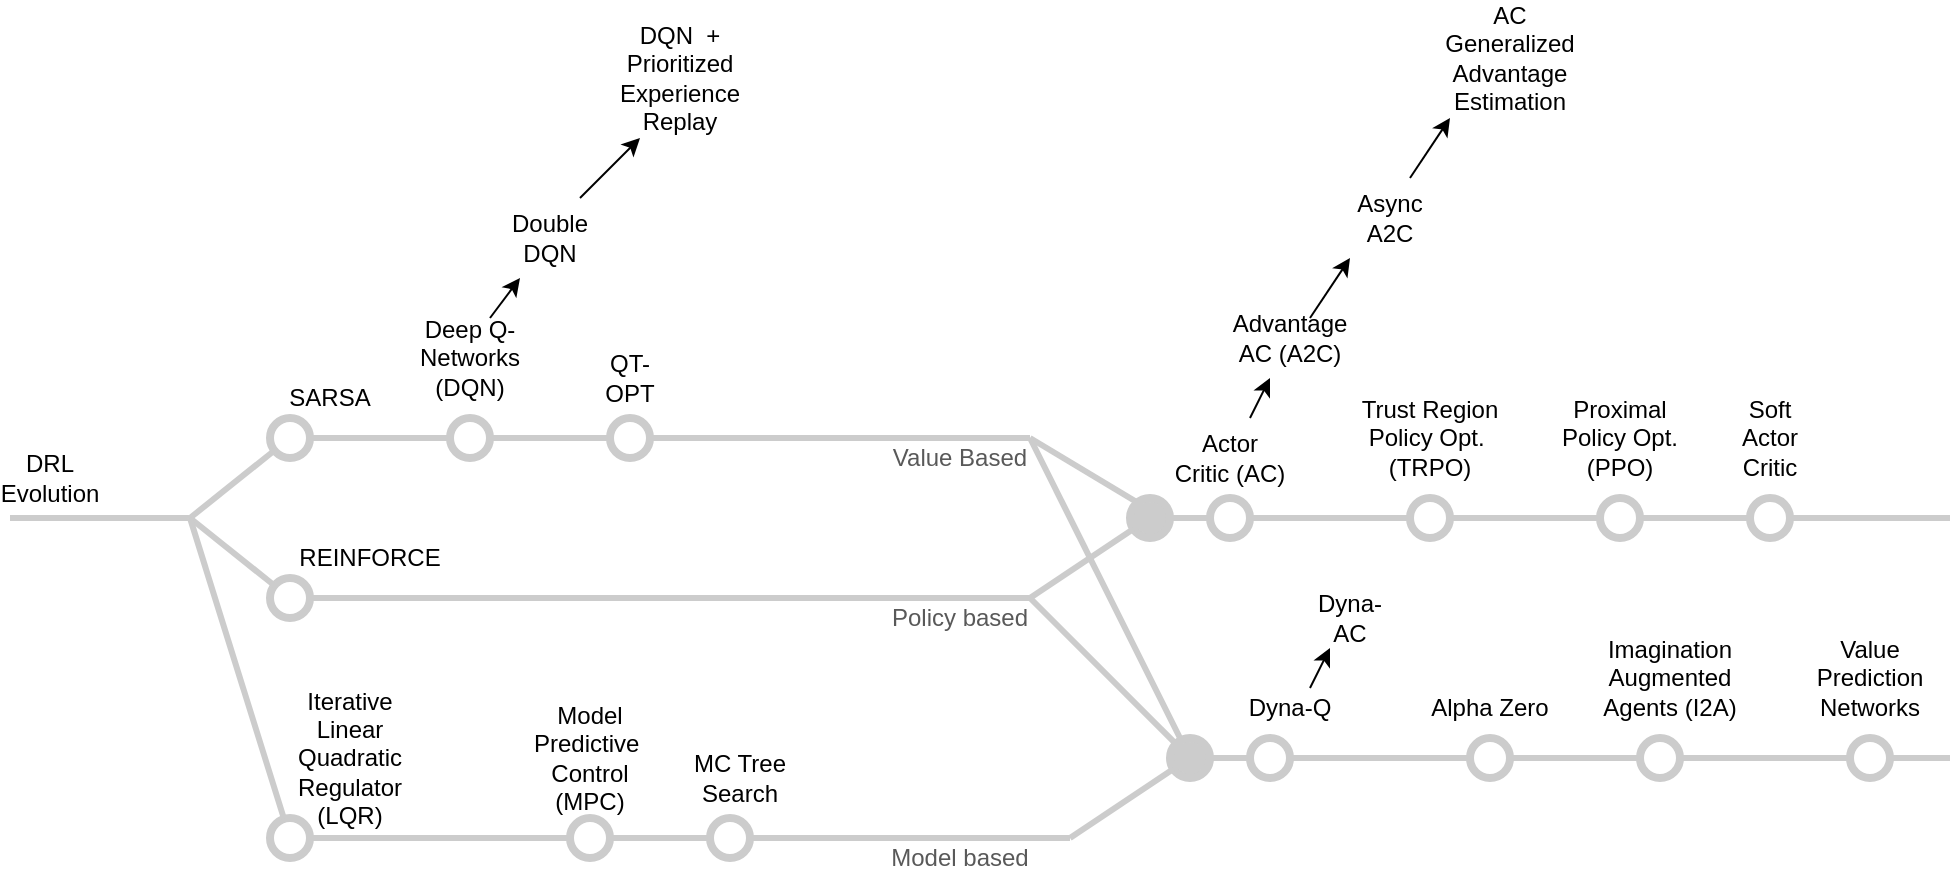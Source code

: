 <mxfile version="13.0.1" type="github" pages="2">
  <diagram id="f6YDRorcCoCOShzBDmNz" name="DRL-algorithms">
    <mxGraphModel dx="1053" dy="701" grid="1" gridSize="10" guides="1" tooltips="1" connect="1" arrows="1" fold="1" page="1" pageScale="1" pageWidth="1100" pageHeight="850" math="0" shadow="0">
      <root>
        <mxCell id="keFImo63B462XZ4PSRHO-0" />
        <mxCell id="keFImo63B462XZ4PSRHO-1" parent="keFImo63B462XZ4PSRHO-0" />
        <mxCell id="keFImo63B462XZ4PSRHO-4" value="" style="endArrow=none;html=1;strokeWidth=3;strokeColor=#CCCCCC;labelBackgroundColor=none;fontSize=16" parent="keFImo63B462XZ4PSRHO-1" source="Iopo-lMNRPYW-bU6Or77-19" edge="1">
          <mxGeometry relative="1" as="geometry">
            <mxPoint x="150" y="320" as="sourcePoint" />
            <mxPoint x="570" y="280" as="targetPoint" />
            <Array as="points">
              <mxPoint x="190" y="280" />
            </Array>
          </mxGeometry>
        </mxCell>
        <mxCell id="keFImo63B462XZ4PSRHO-5" value="" style="endArrow=none;html=1;strokeWidth=3;strokeColor=#CCCCCC;labelBackgroundColor=none;fontSize=16" parent="keFImo63B462XZ4PSRHO-1" source="Iopo-lMNRPYW-bU6Or77-14" edge="1">
          <mxGeometry relative="1" as="geometry">
            <mxPoint x="150" y="320" as="sourcePoint" />
            <mxPoint x="570" y="360" as="targetPoint" />
            <Array as="points">
              <mxPoint x="190" y="360" />
            </Array>
          </mxGeometry>
        </mxCell>
        <mxCell id="keFImo63B462XZ4PSRHO-7" value="SARSA" style="text;html=1;strokeColor=none;fillColor=none;align=center;verticalAlign=middle;whiteSpace=wrap;rounded=0;" parent="keFImo63B462XZ4PSRHO-1" vertex="1">
          <mxGeometry x="200" y="250" width="40" height="20" as="geometry" />
        </mxCell>
        <mxCell id="C4--QSFAImvwtVpB8lWb-9" style="rounded=0;orthogonalLoop=1;jettySize=auto;html=1;fontColor=#595959;" parent="keFImo63B462XZ4PSRHO-1" edge="1">
          <mxGeometry relative="1" as="geometry">
            <mxPoint x="300" y="220" as="sourcePoint" />
            <mxPoint x="315" y="200" as="targetPoint" />
          </mxGeometry>
        </mxCell>
        <mxCell id="keFImo63B462XZ4PSRHO-8" value="Deep Q-Networks&lt;br&gt;(DQN)" style="text;html=1;strokeColor=none;fillColor=none;align=center;verticalAlign=middle;whiteSpace=wrap;rounded=0;" parent="keFImo63B462XZ4PSRHO-1" vertex="1">
          <mxGeometry x="270" y="230" width="40" height="20" as="geometry" />
        </mxCell>
        <mxCell id="keFImo63B462XZ4PSRHO-9" value="Double&lt;br&gt;DQN" style="text;html=1;strokeColor=none;fillColor=none;align=center;verticalAlign=middle;whiteSpace=wrap;rounded=0;" parent="keFImo63B462XZ4PSRHO-1" vertex="1">
          <mxGeometry x="310" y="170" width="40" height="20" as="geometry" />
        </mxCell>
        <mxCell id="keFImo63B462XZ4PSRHO-10" value="DQN&amp;nbsp; + Prioritized Experience Replay" style="text;html=1;strokeColor=none;fillColor=none;align=center;verticalAlign=middle;whiteSpace=wrap;rounded=0;" parent="keFImo63B462XZ4PSRHO-1" vertex="1">
          <mxGeometry x="375" y="90" width="40" height="20" as="geometry" />
        </mxCell>
        <mxCell id="keFImo63B462XZ4PSRHO-11" value="QT-OPT" style="text;html=1;strokeColor=none;fillColor=none;align=center;verticalAlign=middle;whiteSpace=wrap;rounded=0;" parent="keFImo63B462XZ4PSRHO-1" vertex="1">
          <mxGeometry x="350" y="240" width="40" height="20" as="geometry" />
        </mxCell>
        <mxCell id="keFImo63B462XZ4PSRHO-13" value="Value Based&lt;br&gt;" style="text;html=1;strokeColor=none;fillColor=none;align=center;verticalAlign=middle;whiteSpace=wrap;rounded=0;fontColor=#595959;" parent="keFImo63B462XZ4PSRHO-1" vertex="1">
          <mxGeometry x="500" y="280" width="70" height="20" as="geometry" />
        </mxCell>
        <mxCell id="keFImo63B462XZ4PSRHO-14" value="Policy based" style="text;html=1;strokeColor=none;fillColor=none;align=center;verticalAlign=middle;whiteSpace=wrap;rounded=0;fontColor=#595959;" parent="keFImo63B462XZ4PSRHO-1" vertex="1">
          <mxGeometry x="480" y="360" width="110" height="20" as="geometry" />
        </mxCell>
        <mxCell id="keFImo63B462XZ4PSRHO-17" value="" style="endArrow=none;html=1;strokeWidth=3;strokeColor=#CCCCCC;labelBackgroundColor=none;fontSize=16" parent="keFImo63B462XZ4PSRHO-1" source="Iopo-lMNRPYW-bU6Or77-26" edge="1">
          <mxGeometry relative="1" as="geometry">
            <mxPoint x="150" y="320" as="sourcePoint" />
            <mxPoint x="590" y="480" as="targetPoint" />
            <Array as="points">
              <mxPoint x="190" y="480" />
            </Array>
          </mxGeometry>
        </mxCell>
        <mxCell id="keFImo63B462XZ4PSRHO-18" value="" style="endArrow=none;html=1;strokeWidth=3;strokeColor=#CCCCCC;labelBackgroundColor=none;fontSize=16" parent="keFImo63B462XZ4PSRHO-1" edge="1">
          <mxGeometry relative="1" as="geometry">
            <mxPoint x="60" y="320" as="sourcePoint" />
            <mxPoint x="150" y="320" as="targetPoint" />
            <Array as="points" />
          </mxGeometry>
        </mxCell>
        <mxCell id="keFImo63B462XZ4PSRHO-19" value="Model based" style="text;html=1;strokeColor=none;fillColor=none;align=center;verticalAlign=middle;whiteSpace=wrap;rounded=0;fontColor=#595959;" parent="keFImo63B462XZ4PSRHO-1" vertex="1">
          <mxGeometry x="480" y="480" width="110" height="20" as="geometry" />
        </mxCell>
        <mxCell id="keFImo63B462XZ4PSRHO-20" value="REINFORCE" style="text;html=1;strokeColor=none;fillColor=none;align=center;verticalAlign=middle;whiteSpace=wrap;rounded=0;" parent="keFImo63B462XZ4PSRHO-1" vertex="1">
          <mxGeometry x="220" y="330" width="40" height="20" as="geometry" />
        </mxCell>
        <mxCell id="keFImo63B462XZ4PSRHO-21" value="Iterative Linear Quadratic Regulator (LQR)" style="text;html=1;strokeColor=none;fillColor=none;align=center;verticalAlign=middle;whiteSpace=wrap;rounded=0;" parent="keFImo63B462XZ4PSRHO-1" vertex="1">
          <mxGeometry x="210" y="430" width="40" height="20" as="geometry" />
        </mxCell>
        <mxCell id="keFImo63B462XZ4PSRHO-24" value="Model Predictive&amp;nbsp; Control&lt;br&gt;(MPC)" style="text;html=1;strokeColor=none;fillColor=none;align=center;verticalAlign=middle;whiteSpace=wrap;rounded=0;" parent="keFImo63B462XZ4PSRHO-1" vertex="1">
          <mxGeometry x="330" y="430" width="40" height="20" as="geometry" />
        </mxCell>
        <mxCell id="keFImo63B462XZ4PSRHO-25" value="MC Tree Search" style="text;html=1;strokeColor=none;fillColor=none;align=center;verticalAlign=middle;whiteSpace=wrap;rounded=0;" parent="keFImo63B462XZ4PSRHO-1" vertex="1">
          <mxGeometry x="400" y="440" width="50" height="20" as="geometry" />
        </mxCell>
        <mxCell id="keFImo63B462XZ4PSRHO-26" value="" style="endArrow=none;html=1;strokeWidth=3;strokeColor=#CCCCCC;labelBackgroundColor=none;fontSize=16" parent="keFImo63B462XZ4PSRHO-1" source="Iopo-lMNRPYW-bU6Or77-20" edge="1">
          <mxGeometry relative="1" as="geometry">
            <mxPoint x="570" y="280" as="sourcePoint" />
            <mxPoint x="1030" y="320" as="targetPoint" />
            <Array as="points">
              <mxPoint x="630" y="320" />
            </Array>
          </mxGeometry>
        </mxCell>
        <mxCell id="C4--QSFAImvwtVpB8lWb-0" value="" style="endArrow=none;html=1;strokeWidth=3;strokeColor=#CCCCCC;labelBackgroundColor=none;fontSize=16" parent="keFImo63B462XZ4PSRHO-1" source="Iopo-lMNRPYW-bU6Or77-42" edge="1">
          <mxGeometry relative="1" as="geometry">
            <mxPoint x="570" y="360" as="sourcePoint" />
            <mxPoint x="630" y="320" as="targetPoint" />
            <Array as="points" />
          </mxGeometry>
        </mxCell>
        <mxCell id="C4--QSFAImvwtVpB8lWb-1" value="Actor&lt;br&gt;Critic (AC)" style="text;html=1;strokeColor=none;fillColor=none;align=center;verticalAlign=middle;whiteSpace=wrap;rounded=0;" parent="keFImo63B462XZ4PSRHO-1" vertex="1">
          <mxGeometry x="640" y="280" width="60" height="20" as="geometry" />
        </mxCell>
        <mxCell id="C4--QSFAImvwtVpB8lWb-2" value="Async A2C" style="text;html=1;strokeColor=none;fillColor=none;align=center;verticalAlign=middle;whiteSpace=wrap;rounded=0;" parent="keFImo63B462XZ4PSRHO-1" vertex="1">
          <mxGeometry x="730" y="160" width="40" height="20" as="geometry" />
        </mxCell>
        <mxCell id="C4--QSFAImvwtVpB8lWb-3" value="Trust Region Policy Opt.&amp;nbsp;&lt;br&gt;(TRPO)" style="text;html=1;strokeColor=none;fillColor=none;align=center;verticalAlign=middle;whiteSpace=wrap;rounded=0;" parent="keFImo63B462XZ4PSRHO-1" vertex="1">
          <mxGeometry x="730" y="270" width="80" height="20" as="geometry" />
        </mxCell>
        <mxCell id="C4--QSFAImvwtVpB8lWb-4" value="Proximal Policy Opt.&lt;br&gt;(PPO)" style="text;html=1;strokeColor=none;fillColor=none;align=center;verticalAlign=middle;whiteSpace=wrap;rounded=0;" parent="keFImo63B462XZ4PSRHO-1" vertex="1">
          <mxGeometry x="830" y="270" width="70" height="20" as="geometry" />
        </mxCell>
        <mxCell id="C4--QSFAImvwtVpB8lWb-5" value="Soft Actor Critic" style="text;html=1;strokeColor=none;fillColor=none;align=center;verticalAlign=middle;whiteSpace=wrap;rounded=0;" parent="keFImo63B462XZ4PSRHO-1" vertex="1">
          <mxGeometry x="920" y="270" width="40" height="20" as="geometry" />
        </mxCell>
        <mxCell id="C4--QSFAImvwtVpB8lWb-6" value="Advantage AC (A2C)" style="text;html=1;strokeColor=none;fillColor=none;align=center;verticalAlign=middle;whiteSpace=wrap;rounded=0;" parent="keFImo63B462XZ4PSRHO-1" vertex="1">
          <mxGeometry x="680" y="220" width="40" height="20" as="geometry" />
        </mxCell>
        <mxCell id="C4--QSFAImvwtVpB8lWb-8" value="" style="endArrow=classic;html=1;fontColor=#595959;" parent="keFImo63B462XZ4PSRHO-1" edge="1">
          <mxGeometry width="50" height="50" relative="1" as="geometry">
            <mxPoint x="680" y="270" as="sourcePoint" />
            <mxPoint x="690" y="250" as="targetPoint" />
          </mxGeometry>
        </mxCell>
        <mxCell id="C4--QSFAImvwtVpB8lWb-10" style="rounded=0;orthogonalLoop=1;jettySize=auto;html=1;fontColor=#595959;" parent="keFImo63B462XZ4PSRHO-1" edge="1">
          <mxGeometry relative="1" as="geometry">
            <mxPoint x="345" y="160" as="sourcePoint" />
            <mxPoint x="375" y="130" as="targetPoint" />
          </mxGeometry>
        </mxCell>
        <mxCell id="C4--QSFAImvwtVpB8lWb-11" value="" style="endArrow=classic;html=1;fontColor=#595959;" parent="keFImo63B462XZ4PSRHO-1" edge="1">
          <mxGeometry width="50" height="50" relative="1" as="geometry">
            <mxPoint x="710" y="220" as="sourcePoint" />
            <mxPoint x="730" y="190" as="targetPoint" />
          </mxGeometry>
        </mxCell>
        <mxCell id="C4--QSFAImvwtVpB8lWb-12" value="AC Generalized Advantage Estimation" style="text;html=1;strokeColor=none;fillColor=none;align=center;verticalAlign=middle;whiteSpace=wrap;rounded=0;" parent="keFImo63B462XZ4PSRHO-1" vertex="1">
          <mxGeometry x="790" y="80" width="40" height="20" as="geometry" />
        </mxCell>
        <mxCell id="C4--QSFAImvwtVpB8lWb-13" value="" style="endArrow=classic;html=1;fontColor=#595959;" parent="keFImo63B462XZ4PSRHO-1" edge="1">
          <mxGeometry width="50" height="50" relative="1" as="geometry">
            <mxPoint x="760" y="150" as="sourcePoint" />
            <mxPoint x="780" y="120" as="targetPoint" />
          </mxGeometry>
        </mxCell>
        <mxCell id="C4--QSFAImvwtVpB8lWb-16" style="edgeStyle=none;rounded=0;orthogonalLoop=1;jettySize=auto;html=1;exitX=0.25;exitY=0;exitDx=0;exitDy=0;fontColor=#595959;" parent="keFImo63B462XZ4PSRHO-1" source="keFImo63B462XZ4PSRHO-21" target="keFImo63B462XZ4PSRHO-21" edge="1">
          <mxGeometry relative="1" as="geometry" />
        </mxCell>
        <mxCell id="Iopo-lMNRPYW-bU6Or77-0" value="DRL Evolution" style="text;html=1;strokeColor=none;fillColor=none;align=center;verticalAlign=middle;whiteSpace=wrap;rounded=0;" parent="keFImo63B462XZ4PSRHO-1" vertex="1">
          <mxGeometry x="60" y="290" width="40" height="20" as="geometry" />
        </mxCell>
        <mxCell id="Iopo-lMNRPYW-bU6Or77-1" value="" style="endArrow=none;html=1;strokeWidth=3;strokeColor=#CCCCCC;labelBackgroundColor=none;fontSize=16;" parent="keFImo63B462XZ4PSRHO-1" source="Iopo-lMNRPYW-bU6Or77-36" edge="1">
          <mxGeometry relative="1" as="geometry">
            <mxPoint x="650" y="440" as="sourcePoint" />
            <mxPoint x="1030" y="440" as="targetPoint" />
            <Array as="points">
              <mxPoint x="640" y="440" />
            </Array>
          </mxGeometry>
        </mxCell>
        <mxCell id="Iopo-lMNRPYW-bU6Or77-2" value="" style="endArrow=none;html=1;strokeWidth=3;strokeColor=#CCCCCC;labelBackgroundColor=none;fontSize=16" parent="keFImo63B462XZ4PSRHO-1" source="Iopo-lMNRPYW-bU6Or77-39" edge="1">
          <mxGeometry relative="1" as="geometry">
            <mxPoint x="590" y="480" as="sourcePoint" />
            <mxPoint x="650" y="440" as="targetPoint" />
            <Array as="points" />
          </mxGeometry>
        </mxCell>
        <mxCell id="Iopo-lMNRPYW-bU6Or77-3" value="Dyna-Q" style="text;html=1;strokeColor=none;fillColor=none;align=center;verticalAlign=middle;whiteSpace=wrap;rounded=0;" parent="keFImo63B462XZ4PSRHO-1" vertex="1">
          <mxGeometry x="670" y="405" width="60" height="20" as="geometry" />
        </mxCell>
        <mxCell id="Iopo-lMNRPYW-bU6Or77-4" value="Dyna-AC" style="text;html=1;strokeColor=none;fillColor=none;align=center;verticalAlign=middle;whiteSpace=wrap;rounded=0;" parent="keFImo63B462XZ4PSRHO-1" vertex="1">
          <mxGeometry x="710" y="360" width="40" height="20" as="geometry" />
        </mxCell>
        <mxCell id="Iopo-lMNRPYW-bU6Or77-5" value="" style="endArrow=classic;html=1;fontColor=#595959;" parent="keFImo63B462XZ4PSRHO-1" edge="1">
          <mxGeometry width="50" height="50" relative="1" as="geometry">
            <mxPoint x="710" y="405" as="sourcePoint" />
            <mxPoint x="720" y="385" as="targetPoint" />
          </mxGeometry>
        </mxCell>
        <mxCell id="Iopo-lMNRPYW-bU6Or77-6" value="Alpha Zero" style="text;html=1;strokeColor=none;fillColor=none;align=center;verticalAlign=middle;whiteSpace=wrap;rounded=0;" parent="keFImo63B462XZ4PSRHO-1" vertex="1">
          <mxGeometry x="760" y="405" width="80" height="20" as="geometry" />
        </mxCell>
        <mxCell id="Iopo-lMNRPYW-bU6Or77-7" value="Imagination&lt;br&gt;Augmented&lt;br&gt;Agents (I2A)" style="text;html=1;strokeColor=none;fillColor=none;align=center;verticalAlign=middle;whiteSpace=wrap;rounded=0;" parent="keFImo63B462XZ4PSRHO-1" vertex="1">
          <mxGeometry x="850" y="390" width="80" height="20" as="geometry" />
        </mxCell>
        <mxCell id="Iopo-lMNRPYW-bU6Or77-8" value="Value Prediction Networks" style="text;html=1;strokeColor=none;fillColor=none;align=center;verticalAlign=middle;whiteSpace=wrap;rounded=0;" parent="keFImo63B462XZ4PSRHO-1" vertex="1">
          <mxGeometry x="950" y="390" width="80" height="20" as="geometry" />
        </mxCell>
        <mxCell id="Iopo-lMNRPYW-bU6Or77-9" value="" style="ellipse;whiteSpace=wrap;html=1;aspect=fixed;fontColor=#595959;strokeColor=#CCCCCC;strokeWidth=4;" parent="keFImo63B462XZ4PSRHO-1" vertex="1">
          <mxGeometry x="190" y="270" width="20" height="20" as="geometry" />
        </mxCell>
        <mxCell id="Iopo-lMNRPYW-bU6Or77-10" value="" style="endArrow=none;html=1;strokeWidth=3;strokeColor=#CCCCCC;labelBackgroundColor=none;fontSize=16;" parent="keFImo63B462XZ4PSRHO-1" target="Iopo-lMNRPYW-bU6Or77-9" edge="1">
          <mxGeometry relative="1" as="geometry">
            <mxPoint x="150" y="320" as="sourcePoint" />
            <mxPoint x="211" y="285" as="targetPoint" />
            <Array as="points" />
          </mxGeometry>
        </mxCell>
        <mxCell id="Iopo-lMNRPYW-bU6Or77-14" value="" style="ellipse;whiteSpace=wrap;html=1;aspect=fixed;fontColor=#595959;strokeColor=#CCCCCC;strokeWidth=4;" parent="keFImo63B462XZ4PSRHO-1" vertex="1">
          <mxGeometry x="190" y="350" width="20" height="20" as="geometry" />
        </mxCell>
        <mxCell id="Iopo-lMNRPYW-bU6Or77-15" value="" style="endArrow=none;html=1;strokeWidth=3;strokeColor=#CCCCCC;labelBackgroundColor=none;fontSize=16" parent="keFImo63B462XZ4PSRHO-1" target="Iopo-lMNRPYW-bU6Or77-14" edge="1">
          <mxGeometry relative="1" as="geometry">
            <mxPoint x="150" y="320" as="sourcePoint" />
            <mxPoint x="570" y="360" as="targetPoint" />
            <Array as="points" />
          </mxGeometry>
        </mxCell>
        <mxCell id="Iopo-lMNRPYW-bU6Or77-13" value="" style="ellipse;whiteSpace=wrap;html=1;aspect=fixed;fontColor=#595959;strokeColor=#CCCCCC;strokeWidth=4;" parent="keFImo63B462XZ4PSRHO-1" vertex="1">
          <mxGeometry x="280" y="270" width="20" height="20" as="geometry" />
        </mxCell>
        <mxCell id="Iopo-lMNRPYW-bU6Or77-16" value="" style="endArrow=none;html=1;strokeWidth=3;strokeColor=#CCCCCC;labelBackgroundColor=none;fontSize=16" parent="keFImo63B462XZ4PSRHO-1" source="Iopo-lMNRPYW-bU6Or77-9" target="Iopo-lMNRPYW-bU6Or77-13" edge="1">
          <mxGeometry relative="1" as="geometry">
            <mxPoint x="190" y="280" as="sourcePoint" />
            <mxPoint x="570" y="280" as="targetPoint" />
            <Array as="points" />
          </mxGeometry>
        </mxCell>
        <mxCell id="Iopo-lMNRPYW-bU6Or77-21" value="" style="endArrow=none;html=1;strokeWidth=3;strokeColor=#CCCCCC;labelBackgroundColor=none;fontSize=16" parent="keFImo63B462XZ4PSRHO-1" edge="1">
          <mxGeometry relative="1" as="geometry">
            <mxPoint x="570" y="280" as="sourcePoint" />
            <mxPoint x="630" y="316" as="targetPoint" />
            <Array as="points" />
          </mxGeometry>
        </mxCell>
        <mxCell id="Iopo-lMNRPYW-bU6Or77-19" value="" style="ellipse;whiteSpace=wrap;html=1;aspect=fixed;fontColor=#595959;strokeColor=#CCCCCC;strokeWidth=4;" parent="keFImo63B462XZ4PSRHO-1" vertex="1">
          <mxGeometry x="360" y="270" width="20" height="20" as="geometry" />
        </mxCell>
        <mxCell id="Iopo-lMNRPYW-bU6Or77-22" value="" style="endArrow=none;html=1;strokeWidth=3;strokeColor=#CCCCCC;labelBackgroundColor=none;fontSize=16" parent="keFImo63B462XZ4PSRHO-1" source="Iopo-lMNRPYW-bU6Or77-13" target="Iopo-lMNRPYW-bU6Or77-19" edge="1">
          <mxGeometry relative="1" as="geometry">
            <mxPoint x="280" y="280" as="sourcePoint" />
            <mxPoint x="570" y="280" as="targetPoint" />
            <Array as="points" />
          </mxGeometry>
        </mxCell>
        <mxCell id="Iopo-lMNRPYW-bU6Or77-18" value="" style="ellipse;whiteSpace=wrap;html=1;aspect=fixed;fontColor=#595959;strokeColor=#CCCCCC;strokeWidth=4;" parent="keFImo63B462XZ4PSRHO-1" vertex="1">
          <mxGeometry x="190" y="470" width="20" height="20" as="geometry" />
        </mxCell>
        <mxCell id="Iopo-lMNRPYW-bU6Or77-23" value="" style="endArrow=none;html=1;strokeWidth=3;strokeColor=#CCCCCC;labelBackgroundColor=none;fontSize=16" parent="keFImo63B462XZ4PSRHO-1" target="Iopo-lMNRPYW-bU6Or77-18" edge="1">
          <mxGeometry relative="1" as="geometry">
            <mxPoint x="150" y="320" as="sourcePoint" />
            <mxPoint x="590" y="480" as="targetPoint" />
            <Array as="points" />
          </mxGeometry>
        </mxCell>
        <mxCell id="Iopo-lMNRPYW-bU6Or77-24" value="" style="ellipse;whiteSpace=wrap;html=1;aspect=fixed;fontColor=#595959;strokeColor=#CCCCCC;strokeWidth=4;" parent="keFImo63B462XZ4PSRHO-1" vertex="1">
          <mxGeometry x="340" y="470" width="20" height="20" as="geometry" />
        </mxCell>
        <mxCell id="Iopo-lMNRPYW-bU6Or77-25" value="" style="endArrow=none;html=1;strokeWidth=3;strokeColor=#CCCCCC;labelBackgroundColor=none;fontSize=16" parent="keFImo63B462XZ4PSRHO-1" source="Iopo-lMNRPYW-bU6Or77-18" target="Iopo-lMNRPYW-bU6Or77-24" edge="1">
          <mxGeometry relative="1" as="geometry">
            <mxPoint x="190" y="480" as="sourcePoint" />
            <mxPoint x="590" y="480" as="targetPoint" />
            <Array as="points" />
          </mxGeometry>
        </mxCell>
        <mxCell id="Iopo-lMNRPYW-bU6Or77-26" value="" style="ellipse;whiteSpace=wrap;html=1;aspect=fixed;fontColor=#595959;strokeColor=#CCCCCC;strokeWidth=4;" parent="keFImo63B462XZ4PSRHO-1" vertex="1">
          <mxGeometry x="410" y="470" width="20" height="20" as="geometry" />
        </mxCell>
        <mxCell id="Iopo-lMNRPYW-bU6Or77-27" value="" style="endArrow=none;html=1;strokeWidth=3;strokeColor=#CCCCCC;labelBackgroundColor=none;fontSize=16" parent="keFImo63B462XZ4PSRHO-1" source="Iopo-lMNRPYW-bU6Or77-24" target="Iopo-lMNRPYW-bU6Or77-26" edge="1">
          <mxGeometry relative="1" as="geometry">
            <mxPoint x="340" y="480" as="sourcePoint" />
            <mxPoint x="590" y="480" as="targetPoint" />
            <Array as="points" />
          </mxGeometry>
        </mxCell>
        <mxCell id="Iopo-lMNRPYW-bU6Or77-28" value="" style="ellipse;whiteSpace=wrap;html=1;aspect=fixed;fontColor=#595959;strokeColor=#CCCCCC;strokeWidth=4;" parent="keFImo63B462XZ4PSRHO-1" vertex="1">
          <mxGeometry x="680" y="430" width="20" height="20" as="geometry" />
        </mxCell>
        <mxCell id="Iopo-lMNRPYW-bU6Or77-29" value="" style="ellipse;whiteSpace=wrap;html=1;aspect=fixed;fontColor=#595959;strokeColor=#CCCCCC;strokeWidth=4;" parent="keFImo63B462XZ4PSRHO-1" vertex="1">
          <mxGeometry x="760" y="310" width="20" height="20" as="geometry" />
        </mxCell>
        <mxCell id="Iopo-lMNRPYW-bU6Or77-30" value="" style="endArrow=none;html=1;strokeWidth=3;strokeColor=#CCCCCC;labelBackgroundColor=none;fontSize=16" parent="keFImo63B462XZ4PSRHO-1" source="Iopo-lMNRPYW-bU6Or77-20" target="Iopo-lMNRPYW-bU6Or77-29" edge="1">
          <mxGeometry relative="1" as="geometry">
            <mxPoint x="630" y="320" as="sourcePoint" />
            <mxPoint x="1030" y="320" as="targetPoint" />
            <Array as="points" />
          </mxGeometry>
        </mxCell>
        <mxCell id="Iopo-lMNRPYW-bU6Or77-31" value="" style="ellipse;whiteSpace=wrap;html=1;aspect=fixed;fontColor=#595959;strokeColor=#CCCCCC;strokeWidth=4;" parent="keFImo63B462XZ4PSRHO-1" vertex="1">
          <mxGeometry x="930" y="310" width="20" height="20" as="geometry" />
        </mxCell>
        <mxCell id="Iopo-lMNRPYW-bU6Or77-32" value="" style="endArrow=none;html=1;strokeWidth=3;strokeColor=#CCCCCC;labelBackgroundColor=none;fontSize=16" parent="keFImo63B462XZ4PSRHO-1" source="Iopo-lMNRPYW-bU6Or77-17" target="Iopo-lMNRPYW-bU6Or77-31" edge="1">
          <mxGeometry relative="1" as="geometry">
            <mxPoint x="760" y="320" as="sourcePoint" />
            <mxPoint x="1030" y="320" as="targetPoint" />
            <Array as="points" />
          </mxGeometry>
        </mxCell>
        <mxCell id="Iopo-lMNRPYW-bU6Or77-17" value="" style="ellipse;whiteSpace=wrap;html=1;aspect=fixed;fontColor=#595959;strokeColor=#CCCCCC;strokeWidth=4;" parent="keFImo63B462XZ4PSRHO-1" vertex="1">
          <mxGeometry x="855" y="310" width="20" height="20" as="geometry" />
        </mxCell>
        <mxCell id="Iopo-lMNRPYW-bU6Or77-33" value="" style="endArrow=none;html=1;strokeWidth=3;strokeColor=#CCCCCC;labelBackgroundColor=none;fontSize=16" parent="keFImo63B462XZ4PSRHO-1" source="Iopo-lMNRPYW-bU6Or77-29" target="Iopo-lMNRPYW-bU6Or77-17" edge="1">
          <mxGeometry relative="1" as="geometry">
            <mxPoint x="780" y="320" as="sourcePoint" />
            <mxPoint x="930" y="320" as="targetPoint" />
            <Array as="points" />
          </mxGeometry>
        </mxCell>
        <mxCell id="Iopo-lMNRPYW-bU6Or77-34" value="" style="ellipse;whiteSpace=wrap;html=1;aspect=fixed;fontColor=#595959;strokeColor=#CCCCCC;strokeWidth=4;" parent="keFImo63B462XZ4PSRHO-1" vertex="1">
          <mxGeometry x="790" y="430" width="20" height="20" as="geometry" />
        </mxCell>
        <mxCell id="Iopo-lMNRPYW-bU6Or77-36" value="" style="ellipse;whiteSpace=wrap;html=1;aspect=fixed;fontColor=#595959;strokeColor=#CCCCCC;strokeWidth=4;" parent="keFImo63B462XZ4PSRHO-1" vertex="1">
          <mxGeometry x="875" y="430" width="20" height="20" as="geometry" />
        </mxCell>
        <mxCell id="Iopo-lMNRPYW-bU6Or77-37" value="" style="endArrow=none;html=1;strokeWidth=3;strokeColor=#CCCCCC;labelBackgroundColor=none;fontSize=16;entryX=1;entryY=0;entryDx=0;entryDy=0;" parent="keFImo63B462XZ4PSRHO-1" target="keFImo63B462XZ4PSRHO-13" edge="1">
          <mxGeometry relative="1" as="geometry">
            <mxPoint x="650" y="440" as="sourcePoint" />
            <mxPoint x="1030" y="440" as="targetPoint" />
            <Array as="points" />
          </mxGeometry>
        </mxCell>
        <mxCell id="Iopo-lMNRPYW-bU6Or77-38" value="" style="ellipse;whiteSpace=wrap;html=1;aspect=fixed;fontColor=#595959;strokeColor=#CCCCCC;strokeWidth=4;" parent="keFImo63B462XZ4PSRHO-1" vertex="1">
          <mxGeometry x="980" y="430" width="20" height="20" as="geometry" />
        </mxCell>
        <mxCell id="Iopo-lMNRPYW-bU6Or77-39" value="" style="ellipse;whiteSpace=wrap;html=1;aspect=fixed;fontColor=#595959;strokeColor=#CCCCCC;strokeWidth=4;fillColor=#CCCCCC;" parent="keFImo63B462XZ4PSRHO-1" vertex="1">
          <mxGeometry x="640" y="430" width="20" height="20" as="geometry" />
        </mxCell>
        <mxCell id="Iopo-lMNRPYW-bU6Or77-40" value="" style="endArrow=none;html=1;strokeWidth=3;strokeColor=#CCCCCC;labelBackgroundColor=none;fontSize=16" parent="keFImo63B462XZ4PSRHO-1" target="Iopo-lMNRPYW-bU6Or77-39" edge="1">
          <mxGeometry relative="1" as="geometry">
            <mxPoint x="590" y="480" as="sourcePoint" />
            <mxPoint x="650" y="440" as="targetPoint" />
            <Array as="points" />
          </mxGeometry>
        </mxCell>
        <mxCell id="Iopo-lMNRPYW-bU6Or77-20" value="" style="ellipse;whiteSpace=wrap;html=1;aspect=fixed;fontColor=#595959;strokeColor=#CCCCCC;strokeWidth=4;" parent="keFImo63B462XZ4PSRHO-1" vertex="1">
          <mxGeometry x="660" y="310" width="20" height="20" as="geometry" />
        </mxCell>
        <mxCell id="Iopo-lMNRPYW-bU6Or77-42" value="" style="ellipse;whiteSpace=wrap;html=1;aspect=fixed;fontColor=#595959;strokeColor=#CCCCCC;strokeWidth=4;fillColor=#CCCCCC;" parent="keFImo63B462XZ4PSRHO-1" vertex="1">
          <mxGeometry x="620" y="310" width="20" height="20" as="geometry" />
        </mxCell>
        <mxCell id="Iopo-lMNRPYW-bU6Or77-43" value="" style="endArrow=none;html=1;strokeWidth=3;strokeColor=#CCCCCC;labelBackgroundColor=none;fontSize=16" parent="keFImo63B462XZ4PSRHO-1" target="Iopo-lMNRPYW-bU6Or77-42" edge="1">
          <mxGeometry relative="1" as="geometry">
            <mxPoint x="570" y="360" as="sourcePoint" />
            <mxPoint x="630" y="320" as="targetPoint" />
            <Array as="points" />
          </mxGeometry>
        </mxCell>
        <mxCell id="Iopo-lMNRPYW-bU6Or77-44" value="" style="endArrow=none;html=1;strokeWidth=3;strokeColor=#CCCCCC;labelBackgroundColor=none;fontSize=16;exitX=0;exitY=0;exitDx=0;exitDy=0;" parent="keFImo63B462XZ4PSRHO-1" source="Iopo-lMNRPYW-bU6Or77-39" edge="1">
          <mxGeometry relative="1" as="geometry">
            <mxPoint x="640" y="440" as="sourcePoint" />
            <mxPoint x="570" y="360" as="targetPoint" />
            <Array as="points" />
          </mxGeometry>
        </mxCell>
      </root>
    </mxGraphModel>
  </diagram>
  <diagram id="BYep8m-cIbj7f0HKQsaV" name="MDP Problem Types">
    <mxGraphModel dx="1053" dy="701" grid="1" gridSize="10" guides="1" tooltips="1" connect="1" arrows="1" fold="1" page="1" pageScale="1" pageWidth="1100" pageHeight="850" math="1" shadow="0">
      <root>
        <mxCell id="1Aak9sEa_BhuOLAaGC4q-0" />
        <mxCell id="1Aak9sEa_BhuOLAaGC4q-1" parent="1Aak9sEa_BhuOLAaGC4q-0" />
        <mxCell id="f31aOLkcJOmK3PJ6uz7f-0" value="" style="rounded=0;whiteSpace=wrap;html=1;fillColor=none;align=center;dashed=1;" vertex="1" parent="1Aak9sEa_BhuOLAaGC4q-1">
          <mxGeometry x="700" y="90" width="570" height="290" as="geometry" />
        </mxCell>
        <mxCell id="1Aak9sEa_BhuOLAaGC4q-6" style="edgeStyle=orthogonalEdgeStyle;rounded=0;orthogonalLoop=1;jettySize=auto;html=1;entryX=0;entryY=0.5;entryDx=0;entryDy=0;" edge="1" parent="1Aak9sEa_BhuOLAaGC4q-1" target="1Aak9sEa_BhuOLAaGC4q-3">
          <mxGeometry relative="1" as="geometry">
            <mxPoint x="200" y="160" as="sourcePoint" />
          </mxGeometry>
        </mxCell>
        <mxCell id="1Aak9sEa_BhuOLAaGC4q-9" value="&lt;div style=&quot;font-family: &amp;#34;verdana&amp;#34; , &amp;#34;menlo&amp;#34; , &amp;#34;monaco&amp;#34; , &amp;#34;courier new&amp;#34; , monospace ; line-height: 17px&quot;&gt;&lt;span&gt;\( \mathcal M = &amp;lt;\mathcal S, \mathcal P, \mathcal R, \mathcal A, \gamma&amp;gt; \)&lt;/span&gt;&lt;/div&gt;" style="edgeLabel;html=1;align=center;verticalAlign=middle;resizable=0;points=[];" vertex="1" connectable="0" parent="1Aak9sEa_BhuOLAaGC4q-6">
          <mxGeometry x="0.643" y="1" relative="1" as="geometry">
            <mxPoint x="-51" y="-19" as="offset" />
          </mxGeometry>
        </mxCell>
        <mxCell id="1Aak9sEa_BhuOLAaGC4q-7" style="edgeStyle=orthogonalEdgeStyle;rounded=0;orthogonalLoop=1;jettySize=auto;html=1;entryX=0;entryY=0.5;entryDx=0;entryDy=0;" edge="1" parent="1Aak9sEa_BhuOLAaGC4q-1" source="1Aak9sEa_BhuOLAaGC4q-2" target="1Aak9sEa_BhuOLAaGC4q-4">
          <mxGeometry relative="1" as="geometry" />
        </mxCell>
        <mxCell id="1Aak9sEa_BhuOLAaGC4q-8" style="edgeStyle=orthogonalEdgeStyle;rounded=0;orthogonalLoop=1;jettySize=auto;html=1;entryX=0;entryY=0.5;entryDx=0;entryDy=0;" edge="1" parent="1Aak9sEa_BhuOLAaGC4q-1" target="1Aak9sEa_BhuOLAaGC4q-5">
          <mxGeometry relative="1" as="geometry">
            <mxPoint x="200" y="400" as="sourcePoint" />
          </mxGeometry>
        </mxCell>
        <mxCell id="1Aak9sEa_BhuOLAaGC4q-2" value="MDP&lt;br&gt;$$\mathcal M$$" style="rounded=0;whiteSpace=wrap;html=1;fillColor=#FFF4C3;" vertex="1" parent="1Aak9sEa_BhuOLAaGC4q-1">
          <mxGeometry x="120" y="120" width="80" height="640" as="geometry" />
        </mxCell>
        <mxCell id="1Aak9sEa_BhuOLAaGC4q-17" style="edgeStyle=orthogonalEdgeStyle;rounded=0;orthogonalLoop=1;jettySize=auto;html=1;" edge="1" parent="1Aak9sEa_BhuOLAaGC4q-1" source="1Aak9sEa_BhuOLAaGC4q-3">
          <mxGeometry relative="1" as="geometry">
            <mxPoint x="600" y="160" as="targetPoint" />
          </mxGeometry>
        </mxCell>
        <mxCell id="1Aak9sEa_BhuOLAaGC4q-3" value="PLANNING&lt;br&gt;VIA &lt;br&gt;DYNAMIC PROGRAMMING" style="rounded=0;whiteSpace=wrap;html=1;fillColor=#FFF4C3;" vertex="1" parent="1Aak9sEa_BhuOLAaGC4q-1">
          <mxGeometry x="360" y="120" width="160" height="80" as="geometry" />
        </mxCell>
        <mxCell id="1Aak9sEa_BhuOLAaGC4q-34" style="edgeStyle=orthogonalEdgeStyle;rounded=0;orthogonalLoop=1;jettySize=auto;html=1;" edge="1" parent="1Aak9sEa_BhuOLAaGC4q-1" source="1Aak9sEa_BhuOLAaGC4q-4">
          <mxGeometry relative="1" as="geometry">
            <mxPoint x="600" y="590" as="targetPoint" />
          </mxGeometry>
        </mxCell>
        <mxCell id="1Aak9sEa_BhuOLAaGC4q-4" value="MODEL-FREE&lt;br&gt;PREDICTION" style="rounded=0;whiteSpace=wrap;html=1;fillColor=#dae8fc;strokeColor=#6c8ebf;" vertex="1" parent="1Aak9sEa_BhuOLAaGC4q-1">
          <mxGeometry x="360" y="550" width="160" height="80" as="geometry" />
        </mxCell>
        <mxCell id="1Aak9sEa_BhuOLAaGC4q-5" value="MODEL-FREE&lt;br&gt;CONTROL" style="rounded=0;whiteSpace=wrap;html=1;fillColor=#FFF4C3;" vertex="1" parent="1Aak9sEa_BhuOLAaGC4q-1">
          <mxGeometry x="360" y="670" width="160" height="80" as="geometry" />
        </mxCell>
        <mxCell id="1Aak9sEa_BhuOLAaGC4q-15" value="&lt;div style=&quot;font-family: &amp;#34;verdana&amp;#34; , &amp;#34;menlo&amp;#34; , &amp;#34;monaco&amp;#34; , &amp;#34;courier new&amp;#34; , monospace ; line-height: 17px&quot;&gt;&lt;span&gt;\( \mathcal M = &amp;lt;\mathcal S, \mathcal A, \gamma&amp;gt; \)&lt;/span&gt;&lt;/div&gt;" style="edgeLabel;html=1;align=center;verticalAlign=middle;resizable=0;points=[];" vertex="1" connectable="0" parent="1Aak9sEa_BhuOLAaGC4q-1">
          <mxGeometry x="330" y="590" as="geometry">
            <mxPoint x="-51" y="-19" as="offset" />
          </mxGeometry>
        </mxCell>
        <mxCell id="1Aak9sEa_BhuOLAaGC4q-16" value="&lt;div style=&quot;font-family: &amp;#34;verdana&amp;#34; , &amp;#34;menlo&amp;#34; , &amp;#34;monaco&amp;#34; , &amp;#34;courier new&amp;#34; , monospace ; line-height: 17px&quot;&gt;&lt;span&gt;\( \mathcal M = &amp;lt;\mathcal S, \mathcal A, \gamma&amp;gt; \)&lt;/span&gt;&lt;/div&gt;" style="edgeLabel;html=1;align=center;verticalAlign=middle;resizable=0;points=[];" vertex="1" connectable="0" parent="1Aak9sEa_BhuOLAaGC4q-1">
          <mxGeometry x="330" y="710" as="geometry">
            <mxPoint x="-51" y="-19" as="offset" />
          </mxGeometry>
        </mxCell>
        <mxCell id="1Aak9sEa_BhuOLAaGC4q-27" value="&lt;meta charset=&quot;utf-8&quot;&gt;&lt;span style=&quot;font-family: Helvetica; font-size: 12px; font-style: normal; font-variant-ligatures: normal; font-variant-caps: normal; font-weight: 400; letter-spacing: normal; orphans: 2; text-indent: 0px; text-transform: none; widows: 2; word-spacing: 0px; -webkit-text-stroke-width: 0px; text-decoration-style: initial; text-decoration-color: initial; float: none; display: inline !important;&quot;&gt;\( q_\pi(s,a) = \mathcal&amp;nbsp;R_s^a + \gamma&amp;nbsp;\sum_{s^\prime&amp;nbsp;\in&amp;nbsp;\mathcal&amp;nbsp;S} \mathcal{P}^a_{ss^\prime} \sum_{a^\prime&amp;nbsp;\in&amp;nbsp;\mathcal&amp;nbsp;A} \pi(a^\prime|s^\prime) q_\pi(s^\prime, a^\prime) \)&lt;/span&gt;" style="text;whiteSpace=wrap;html=1;align=center;" vertex="1" parent="1Aak9sEa_BhuOLAaGC4q-1">
          <mxGeometry x="710" y="430" width="550" height="60" as="geometry" />
        </mxCell>
        <mxCell id="1Aak9sEa_BhuOLAaGC4q-28" value="$$v_\pi(s) = \sum_{a \in \mathcal A} \pi(a|s) \left( \mathcal R_s^a + \gamma \sum_{s^\prime \in \mathcal S} \mathcal{P}^a_{ss^\prime} v_\pi(s^\prime) \right)$$" style="text;align=center;verticalAlign=middle;resizable=0;points=[];autosize=1;html=1;" vertex="1" parent="1Aak9sEa_BhuOLAaGC4q-1">
          <mxGeometry x="540" y="580" width="970" height="20" as="geometry" />
        </mxCell>
        <mxCell id="1Aak9sEa_BhuOLAaGC4q-29" value="$$v_*(s) = \max_a \left( \mathcal R_s^a + \gamma \sum_{s^\prime \in \mathcal S} \mathcal{P}^a_{ss^\prime} v_*(s^\prime) \right)$$" style="text;html=1;align=center;" vertex="1" parent="1Aak9sEa_BhuOLAaGC4q-1">
          <mxGeometry x="850" y="485" width="550" height="50" as="geometry" />
        </mxCell>
        <mxCell id="1Aak9sEa_BhuOLAaGC4q-30" value="$$q_*(s,a) = \mathcal R_s^a + \gamma \sum_{s^\prime \in \mathcal S} \mathcal{P}^a_{ss^\prime} \max_{a^\prime} q_*(s^\prime,a^\prime)$$" style="text;align=center;verticalAlign=middle;resizable=0;points=[];autosize=1;html=1;" vertex="1" parent="1Aak9sEa_BhuOLAaGC4q-1">
          <mxGeometry x="575" y="490" width="860" height="20" as="geometry" />
        </mxCell>
        <mxCell id="1Aak9sEa_BhuOLAaGC4q-31" value="$$\pi$$" style="text;html=1;align=center;verticalAlign=middle;resizable=0;points=[];autosize=1;" vertex="1" parent="1Aak9sEa_BhuOLAaGC4q-1">
          <mxGeometry x="260" y="590" width="50" height="20" as="geometry" />
        </mxCell>
        <mxCell id="1Aak9sEa_BhuOLAaGC4q-32" value="$$\pi$$" style="text;html=1;align=center;verticalAlign=middle;resizable=0;points=[];autosize=1;" vertex="1" parent="1Aak9sEa_BhuOLAaGC4q-1">
          <mxGeometry x="260" y="690" width="50" height="20" as="geometry" />
        </mxCell>
        <mxCell id="1Aak9sEa_BhuOLAaGC4q-36" value="$$\pi_*$$" style="text;html=1;align=center;verticalAlign=middle;resizable=0;points=[];autosize=1;" vertex="1" parent="1Aak9sEa_BhuOLAaGC4q-1">
          <mxGeometry x="540" y="130" width="70" height="20" as="geometry" />
        </mxCell>
        <mxCell id="1Aak9sEa_BhuOLAaGC4q-38" value="&lt;div style=&quot;font-family: &amp;#34;verdana&amp;#34; , &amp;#34;menlo&amp;#34; , &amp;#34;monaco&amp;#34; , &amp;#34;courier new&amp;#34; , monospace ; font-weight: normal ; font-size: 11px ; line-height: 17px&quot;&gt;&lt;div&gt;&lt;span&gt;$$v_\pi (s)$$&lt;/span&gt;&lt;/div&gt;&lt;div&gt;&lt;span&gt;$$q_\pi(s)$$&lt;/span&gt;&lt;br&gt;&lt;/div&gt;&lt;/div&gt;" style="text;whiteSpace=wrap;html=1;" vertex="1" parent="1Aak9sEa_BhuOLAaGC4q-1">
          <mxGeometry x="600" y="550" width="60" height="30" as="geometry" />
        </mxCell>
        <mxCell id="1Aak9sEa_BhuOLAaGC4q-43" value="" style="edgeStyle=orthogonalEdgeStyle;rounded=0;orthogonalLoop=1;jettySize=auto;html=1;entryX=0;entryY=0.5;entryDx=0;entryDy=0;exitX=0;exitY=0.5;exitDx=0;exitDy=0;" edge="1" parent="1Aak9sEa_BhuOLAaGC4q-1" source="1Aak9sEa_BhuOLAaGC4q-39" target="1Aak9sEa_BhuOLAaGC4q-40">
          <mxGeometry relative="1" as="geometry">
            <mxPoint x="720" y="160" as="targetPoint" />
          </mxGeometry>
        </mxCell>
        <mxCell id="1Aak9sEa_BhuOLAaGC4q-39" value="POLICY EVALUATION&lt;br&gt;$$v_{k+1}(s) = \sum_{a \in \mathcal A} \pi(a|s) \left( \mathcal R_s^a + \gamma \sum_{s^\prime \in \mathcal S} \mathcal{P}^a_{ss^\prime} v_k(s^\prime) \right)$$" style="rounded=0;fillColor=#ffe6cc;html=1;strokeColor=#d79b00;" vertex="1" parent="1Aak9sEa_BhuOLAaGC4q-1">
          <mxGeometry x="800" y="110" width="370" height="100" as="geometry" />
        </mxCell>
        <mxCell id="1Aak9sEa_BhuOLAaGC4q-44" style="edgeStyle=orthogonalEdgeStyle;rounded=0;orthogonalLoop=1;jettySize=auto;html=1;entryX=1;entryY=0.5;entryDx=0;entryDy=0;exitX=1;exitY=0.5;exitDx=0;exitDy=0;" edge="1" parent="1Aak9sEa_BhuOLAaGC4q-1" source="1Aak9sEa_BhuOLAaGC4q-40" target="1Aak9sEa_BhuOLAaGC4q-39">
          <mxGeometry relative="1" as="geometry" />
        </mxCell>
        <mxCell id="1Aak9sEa_BhuOLAaGC4q-40" value="GREEDY POLICY IMPROVEMENT&#xa;&#xa;$$\pi^\prime = \mathtt{greedy}(v_\pi)$$" style="rounded=0;whiteSpace=wrap;fillColor=#ffe6cc;align=center;strokeColor=#d79b00;" vertex="1" parent="1Aak9sEa_BhuOLAaGC4q-1">
          <mxGeometry x="800" y="250" width="370" height="100" as="geometry" />
        </mxCell>
        <mxCell id="1Aak9sEa_BhuOLAaGC4q-46" value="" style="endArrow=classic;html=1;" edge="1" parent="1Aak9sEa_BhuOLAaGC4q-1">
          <mxGeometry width="50" height="50" relative="1" as="geometry">
            <mxPoint x="780" y="160" as="sourcePoint" />
            <mxPoint x="720" y="160" as="targetPoint" />
          </mxGeometry>
        </mxCell>
        <mxCell id="1Aak9sEa_BhuOLAaGC4q-47" value="$$\pi_*$$" style="text;html=1;align=center;verticalAlign=middle;resizable=0;points=[];autosize=1;" vertex="1" parent="1Aak9sEa_BhuOLAaGC4q-1">
          <mxGeometry x="1190" y="280" width="70" height="20" as="geometry" />
        </mxCell>
        <mxCell id="1Aak9sEa_BhuOLAaGC4q-48" value="" style="endArrow=classic;html=1;exitX=1;exitY=0.5;exitDx=0;exitDy=0;entryX=1.023;entryY=1.01;entryDx=0;entryDy=0;entryPerimeter=0;" edge="1" parent="1Aak9sEa_BhuOLAaGC4q-1" source="1Aak9sEa_BhuOLAaGC4q-40" target="1Aak9sEa_BhuOLAaGC4q-47">
          <mxGeometry width="50" height="50" relative="1" as="geometry">
            <mxPoint x="830" y="350" as="sourcePoint" />
            <mxPoint x="880" y="300" as="targetPoint" />
          </mxGeometry>
        </mxCell>
        <mxCell id="1Aak9sEa_BhuOLAaGC4q-49" value="&lt;span style=&quot;font-family: &amp;#34;verdana&amp;#34; , &amp;#34;menlo&amp;#34; , &amp;#34;monaco&amp;#34; , &amp;#34;courier new&amp;#34; , monospace ; font-size: 11px ; text-align: left&quot;&gt;$$v_* (s)$$&lt;/span&gt;" style="text;html=1;align=center;verticalAlign=middle;resizable=0;points=[];autosize=1;" vertex="1" parent="1Aak9sEa_BhuOLAaGC4q-1">
          <mxGeometry x="695" y="130" width="80" height="20" as="geometry" />
        </mxCell>
        <mxCell id="f31aOLkcJOmK3PJ6uz7f-1" value="Policy Iteration" style="text;html=1;strokeColor=none;fillColor=none;align=center;verticalAlign=middle;whiteSpace=wrap;rounded=0;dashed=1;" vertex="1" parent="1Aak9sEa_BhuOLAaGC4q-1">
          <mxGeometry x="680" y="360" width="145" height="20" as="geometry" />
        </mxCell>
        <mxCell id="f31aOLkcJOmK3PJ6uz7f-2" value="VALUE ITERATION&#xa;&#xa;$$v_{k+1}(s) = \max_a \left( \mathcal R_s^a + \gamma \sum_{s^\prime \in \mathcal S} \mathcal{P}^a_{ss^\prime} v_k(s^\prime) \right) $$" style="rounded=0;whiteSpace=wrap;dashed=1;fillColor=none;align=center;" vertex="1" parent="1Aak9sEa_BhuOLAaGC4q-1">
          <mxGeometry x="350" y="310" width="300" height="130" as="geometry" />
        </mxCell>
      </root>
    </mxGraphModel>
  </diagram>
</mxfile>
